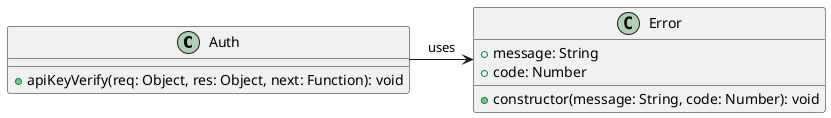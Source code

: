 @startuml
class Auth {
    +apiKeyVerify(req: Object, res: Object, next: Function): void
}

class Error {
    +message: String
    +code: Number
    +constructor(message: String, code: Number): void
}

Auth -> Error : uses
@enduml
